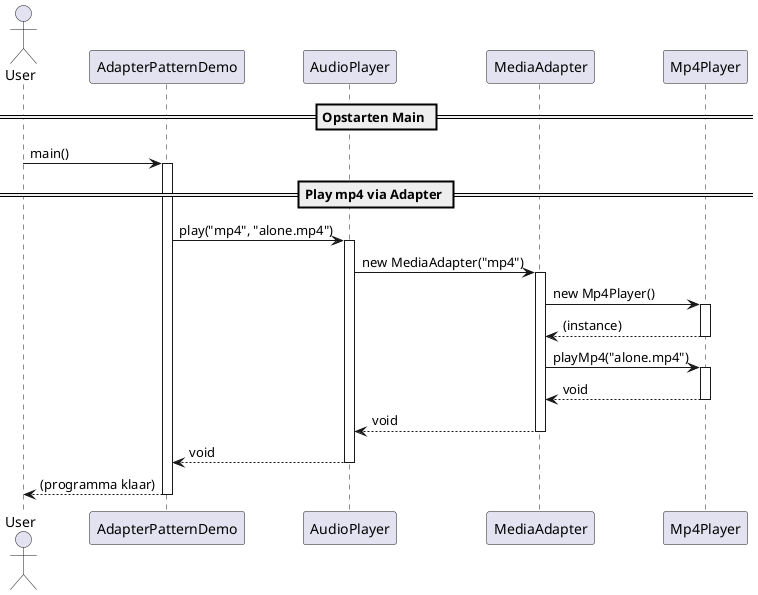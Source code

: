 @startuml
actor User
participant AdapterPatternDemo as Demo
participant AudioPlayer       as AP
participant MediaAdapter      as MA
participant Mp4Player         as MP4

== Opstarten Main ==
User -> Demo : main()
activate Demo

== Play mp4 via Adapter ==
Demo -> AP : play("mp4", "alone.mp4")
activate AP

AP -> MA : new MediaAdapter("mp4")
activate MA

MA -> MP4 : new Mp4Player()
activate MP4
MP4 --> MA : (instance)
deactivate MP4

MA -> MP4 : playMp4("alone.mp4")
activate MP4
MP4 --> MA : void
deactivate MP4

MA --> AP : void
deactivate MA

AP --> Demo : void
deactivate AP

Demo --> User : (programma klaar)
deactivate Demo
@enduml
